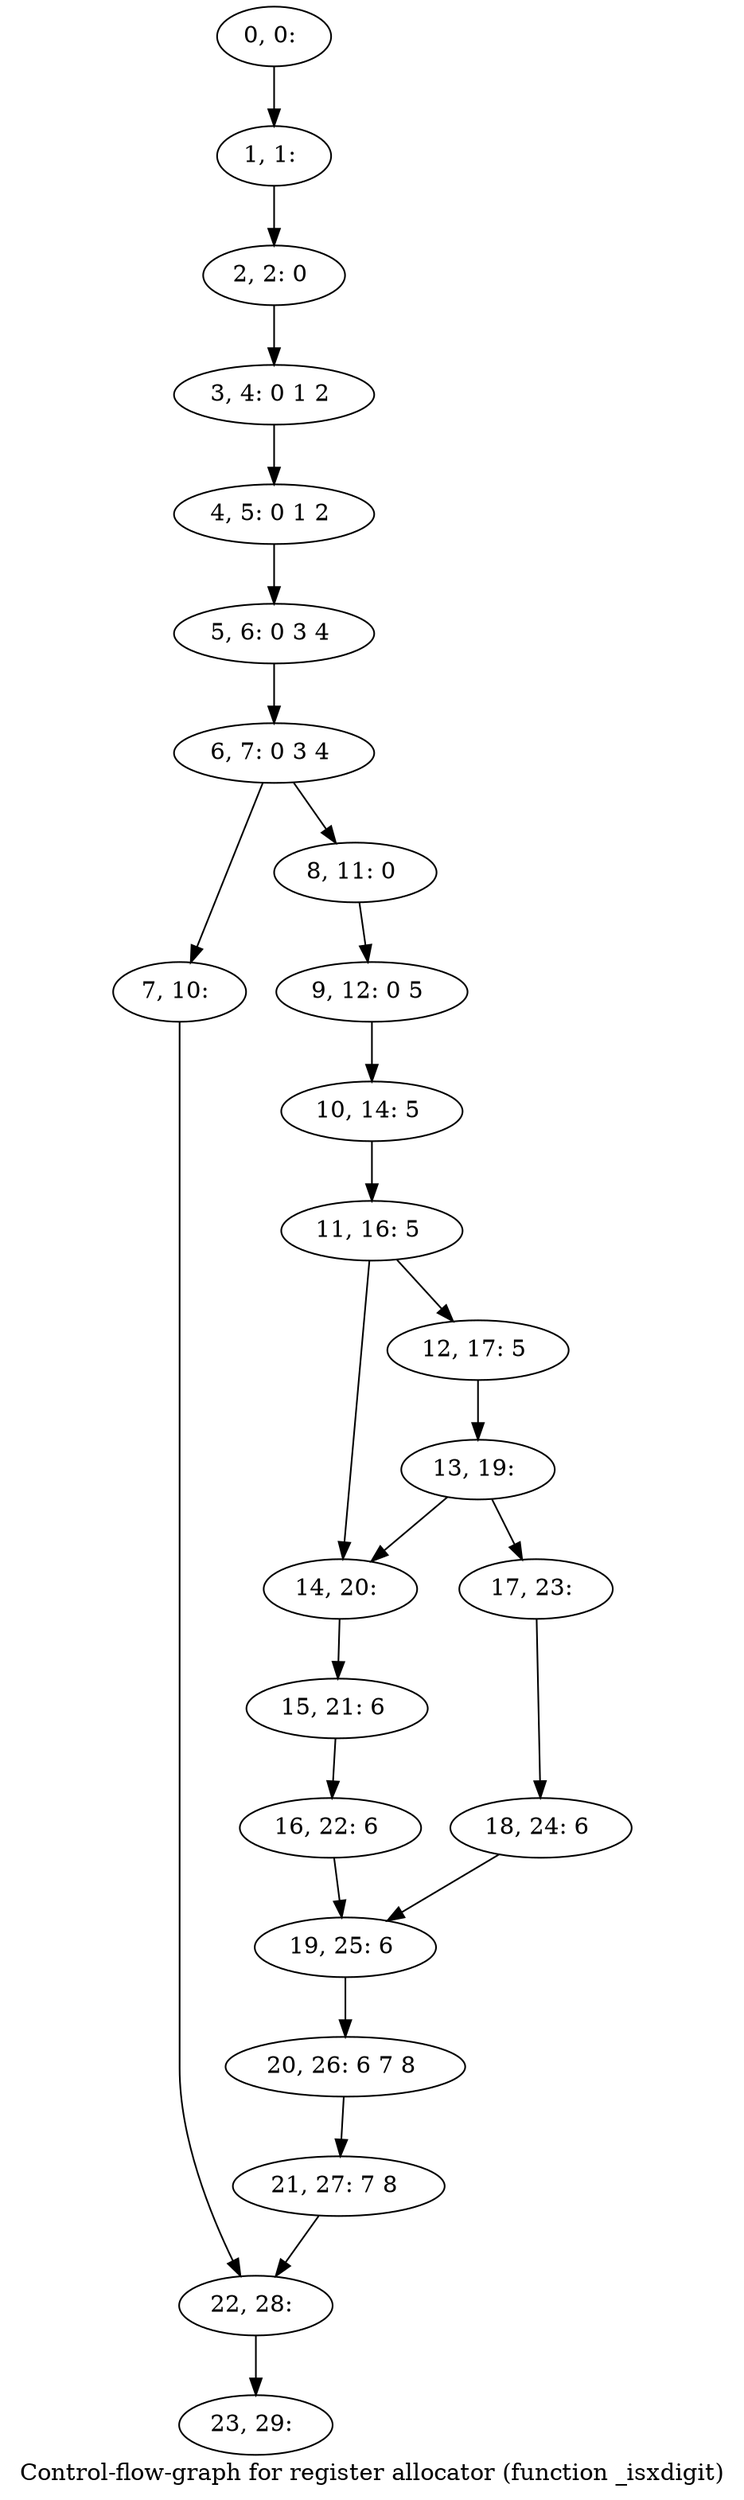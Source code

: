 digraph G {
graph [label="Control-flow-graph for register allocator (function _isxdigit)"]
0[label="0, 0: "];
1[label="1, 1: "];
2[label="2, 2: 0 "];
3[label="3, 4: 0 1 2 "];
4[label="4, 5: 0 1 2 "];
5[label="5, 6: 0 3 4 "];
6[label="6, 7: 0 3 4 "];
7[label="7, 10: "];
8[label="8, 11: 0 "];
9[label="9, 12: 0 5 "];
10[label="10, 14: 5 "];
11[label="11, 16: 5 "];
12[label="12, 17: 5 "];
13[label="13, 19: "];
14[label="14, 20: "];
15[label="15, 21: 6 "];
16[label="16, 22: 6 "];
17[label="17, 23: "];
18[label="18, 24: 6 "];
19[label="19, 25: 6 "];
20[label="20, 26: 6 7 8 "];
21[label="21, 27: 7 8 "];
22[label="22, 28: "];
23[label="23, 29: "];
0->1 ;
1->2 ;
2->3 ;
3->4 ;
4->5 ;
5->6 ;
6->7 ;
6->8 ;
7->22 ;
8->9 ;
9->10 ;
10->11 ;
11->12 ;
11->14 ;
12->13 ;
13->14 ;
13->17 ;
14->15 ;
15->16 ;
16->19 ;
17->18 ;
18->19 ;
19->20 ;
20->21 ;
21->22 ;
22->23 ;
}
